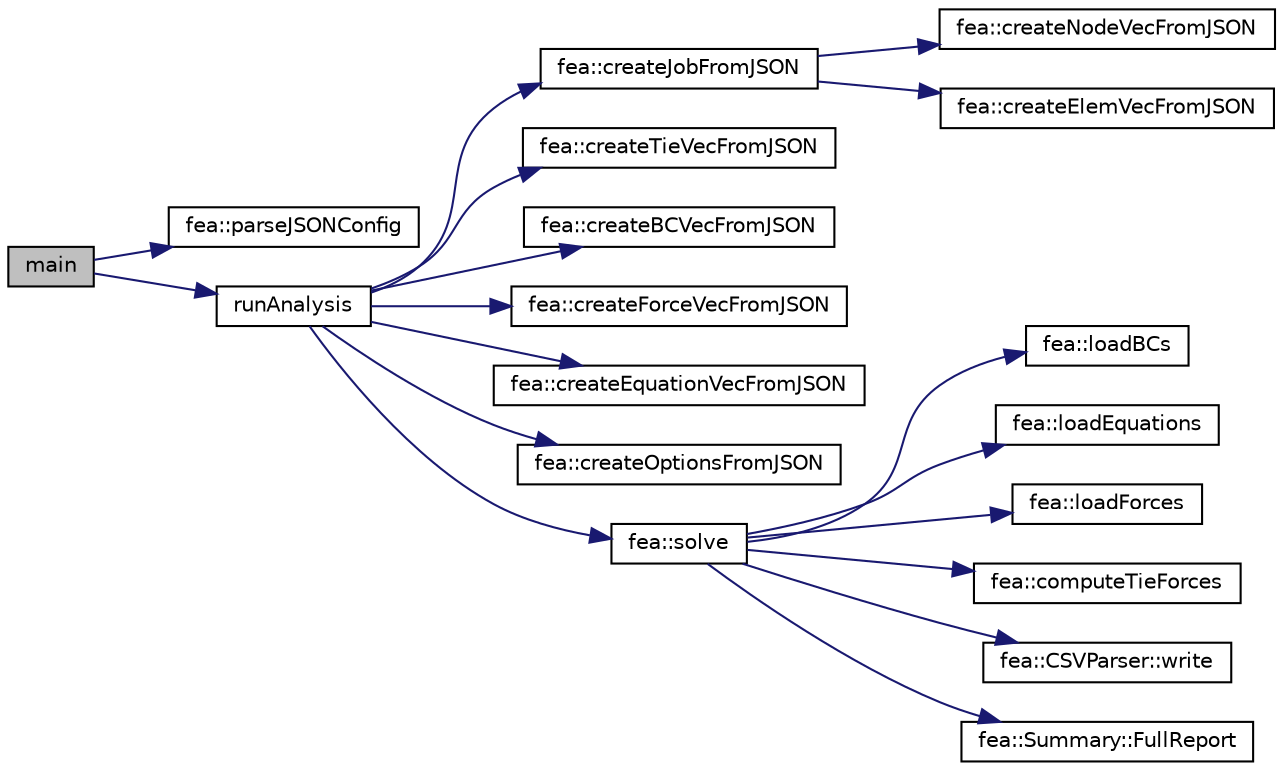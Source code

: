 digraph "main"
{
  edge [fontname="Helvetica",fontsize="10",labelfontname="Helvetica",labelfontsize="10"];
  node [fontname="Helvetica",fontsize="10",shape=record];
  rankdir="LR";
  Node1 [label="main",height=0.2,width=0.4,color="black", fillcolor="grey75", style="filled", fontcolor="black"];
  Node1 -> Node2 [color="midnightblue",fontsize="10",style="solid",fontname="Helvetica"];
  Node2 [label="fea::parseJSONConfig",height=0.2,width=0.4,color="black", fillcolor="white", style="filled",URL="$namespacefea.html#a126e737b8f8a337d3fb431ba213b4735"];
  Node1 -> Node3 [color="midnightblue",fontsize="10",style="solid",fontname="Helvetica"];
  Node3 [label="runAnalysis",height=0.2,width=0.4,color="black", fillcolor="white", style="filled",URL="$cmd_8cpp.html#ab7c3e62134c4637270fa4f9e59fe7b7a"];
  Node3 -> Node4 [color="midnightblue",fontsize="10",style="solid",fontname="Helvetica"];
  Node4 [label="fea::createJobFromJSON",height=0.2,width=0.4,color="black", fillcolor="white", style="filled",URL="$namespacefea.html#aad7c45b93603bd80a9ff05c5e5c9a77c"];
  Node4 -> Node5 [color="midnightblue",fontsize="10",style="solid",fontname="Helvetica"];
  Node5 [label="fea::createNodeVecFromJSON",height=0.2,width=0.4,color="black", fillcolor="white", style="filled",URL="$namespacefea.html#aeb3c988a0fb1f75ea8a842e3b69f13eb"];
  Node4 -> Node6 [color="midnightblue",fontsize="10",style="solid",fontname="Helvetica"];
  Node6 [label="fea::createElemVecFromJSON",height=0.2,width=0.4,color="black", fillcolor="white", style="filled",URL="$namespacefea.html#ab8f4352c4c5540dbc63ee1eedb6744c3"];
  Node3 -> Node7 [color="midnightblue",fontsize="10",style="solid",fontname="Helvetica"];
  Node7 [label="fea::createTieVecFromJSON",height=0.2,width=0.4,color="black", fillcolor="white", style="filled",URL="$namespacefea.html#a2fcdf225a9bd25d73c5494d86597025c"];
  Node3 -> Node8 [color="midnightblue",fontsize="10",style="solid",fontname="Helvetica"];
  Node8 [label="fea::createBCVecFromJSON",height=0.2,width=0.4,color="black", fillcolor="white", style="filled",URL="$namespacefea.html#aa86bdb3a895956a13997d2d98097d42d"];
  Node3 -> Node9 [color="midnightblue",fontsize="10",style="solid",fontname="Helvetica"];
  Node9 [label="fea::createForceVecFromJSON",height=0.2,width=0.4,color="black", fillcolor="white", style="filled",URL="$namespacefea.html#a0d1c659e6bbaea42ae48b489218d7530"];
  Node3 -> Node10 [color="midnightblue",fontsize="10",style="solid",fontname="Helvetica"];
  Node10 [label="fea::createEquationVecFromJSON",height=0.2,width=0.4,color="black", fillcolor="white", style="filled",URL="$namespacefea.html#a231f5a0658f5b9fe97182c405a455d03"];
  Node3 -> Node11 [color="midnightblue",fontsize="10",style="solid",fontname="Helvetica"];
  Node11 [label="fea::createOptionsFromJSON",height=0.2,width=0.4,color="black", fillcolor="white", style="filled",URL="$namespacefea.html#aabd98531e9fb83a92514ff834fb84ad6"];
  Node3 -> Node12 [color="midnightblue",fontsize="10",style="solid",fontname="Helvetica"];
  Node12 [label="fea::solve",height=0.2,width=0.4,color="black", fillcolor="white", style="filled",URL="$namespacefea.html#a995a678cf119fb20772312ccfdbec991",tooltip="Solves the finite element analysis defined by the input Job, boundary conditions, and prescribed noda..."];
  Node12 -> Node13 [color="midnightblue",fontsize="10",style="solid",fontname="Helvetica"];
  Node13 [label="fea::loadBCs",height=0.2,width=0.4,color="black", fillcolor="white", style="filled",URL="$namespacefea.html#a9a7fec579a34d0fed8339237f2cfe994",tooltip="Loads the boundary conditions into the global stiffness matrix and force vector. "];
  Node12 -> Node14 [color="midnightblue",fontsize="10",style="solid",fontname="Helvetica"];
  Node14 [label="fea::loadEquations",height=0.2,width=0.4,color="black", fillcolor="white", style="filled",URL="$namespacefea.html#ad84d1896799e4150617b01d8cce6e699"];
  Node12 -> Node15 [color="midnightblue",fontsize="10",style="solid",fontname="Helvetica"];
  Node15 [label="fea::loadForces",height=0.2,width=0.4,color="black", fillcolor="white", style="filled",URL="$namespacefea.html#af9e37d32f38ace35944f1e63f4a447fa",tooltip="Loads the prescribed forces into the force vector. "];
  Node12 -> Node16 [color="midnightblue",fontsize="10",style="solid",fontname="Helvetica"];
  Node16 [label="fea::computeTieForces",height=0.2,width=0.4,color="black", fillcolor="white", style="filled",URL="$namespacefea.html#ad101dfa486fc4d0bd848129ff2453139",tooltip="Computes the forces in the tie elements based on the nodal displacements of the FE analysis and the s..."];
  Node12 -> Node17 [color="midnightblue",fontsize="10",style="solid",fontname="Helvetica"];
  Node17 [label="fea::CSVParser::write",height=0.2,width=0.4,color="black", fillcolor="white", style="filled",URL="$classfea_1_1_c_s_v_parser.html#a249d913f7e14f3946e376e2c7b346576"];
  Node12 -> Node18 [color="midnightblue",fontsize="10",style="solid",fontname="Helvetica"];
  Node18 [label="fea::Summary::FullReport",height=0.2,width=0.4,color="black", fillcolor="white", style="filled",URL="$structfea_1_1_summary.html#ad1880ea430b8b0ed28e09cefd7880a7a",tooltip="Returns a message containing the results of the analysis. "];
}
